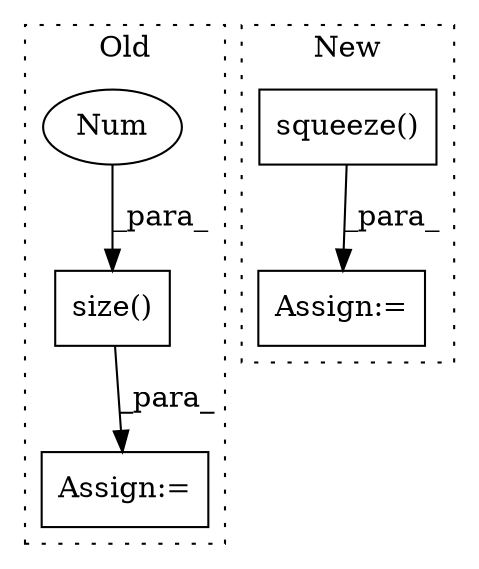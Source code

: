 digraph G {
subgraph cluster0 {
1 [label="size()" a="75" s="13740,13755" l="14,1" shape="box"];
3 [label="Num" a="76" s="13754" l="1" shape="ellipse"];
4 [label="Assign:=" a="68" s="13777" l="3" shape="box"];
label = "Old";
style="dotted";
}
subgraph cluster1 {
2 [label="squeeze()" a="75" s="14815,14830" l="14,1" shape="box"];
5 [label="Assign:=" a="68" s="14767" l="3" shape="box"];
label = "New";
style="dotted";
}
1 -> 4 [label="_para_"];
2 -> 5 [label="_para_"];
3 -> 1 [label="_para_"];
}